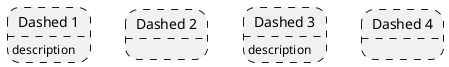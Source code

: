 {
  "sha1": "rethw7la1meedjn1kytvpmpungvrf7p",
  "insertion": {
    "when": "2024-06-04T17:28:43.695Z",
    "url": "https://forum.plantuml.net/13655/hide-empty-descriptions-removes-inline-style-state-diagram?show=16487#c16487",
    "user": "plantuml@gmail.com"
  }
}
@startuml
state "Dashed 1" as State_1 ##[dashed]
State_1 : description
state "Dashed 2" as State_2 ##[dashed]

state "Dashed 3" as State_3 #line.dashed
State_3 : description
state "Dashed 4" as State_4 #line.dashed
@enduml
